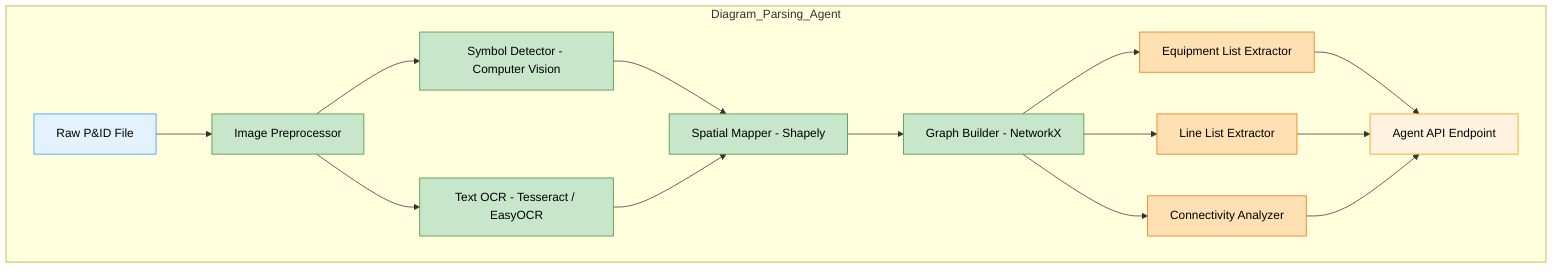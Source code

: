 flowchart LR
  subgraph Diagram_Parsing_Agent
    direction LR

    PID[Raw P&ID File]:::input
    PRE[Image Preprocessor]:::proc
    SD[Symbol Detector - Computer Vision]:::proc
    OD[Text OCR - Tesseract / EasyOCR]:::proc
    SM[Spatial Mapper - Shapely]:::proc
    GB[Graph Builder - NetworkX]:::proc

    EL[Equipment List Extractor]:::output
    LL[Line List Extractor]:::output
    CA[Connectivity Analyzer]:::output

    API[Agent API Endpoint]:::api
  end

  PID --> PRE
  PRE --> SD
  PRE --> OD
  SD --> SM
  OD --> SM
  SM --> GB
  GB --> EL
  GB --> LL
  GB --> CA

  EL --> API
  LL --> API
  CA --> API

  classDef input    fill:#e3f2fd,stroke:#2196f3,color:#000
  classDef proc     fill:#c8e6c9,stroke:#388e3c,color:#000
  classDef output   fill:#ffe0b2,stroke:#ef6c00,color:#000
  classDef api      fill:#fff3e0,stroke:#fb8c00,color:#000